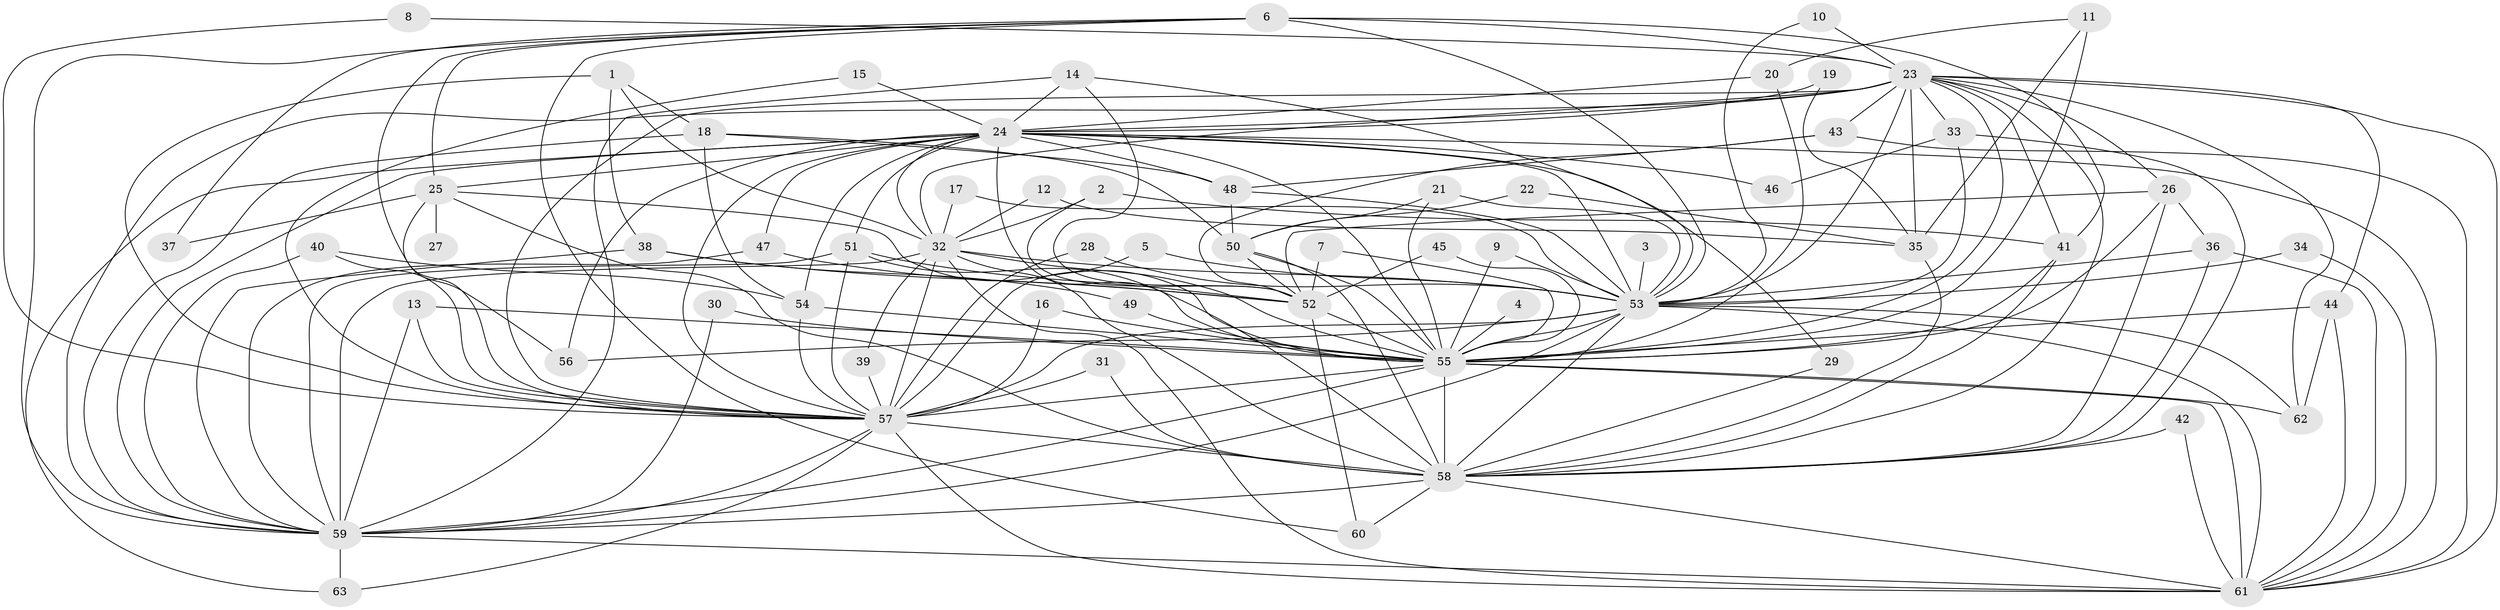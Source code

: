 // original degree distribution, {26: 0.007936507936507936, 18: 0.007936507936507936, 16: 0.007936507936507936, 28: 0.007936507936507936, 21: 0.007936507936507936, 17: 0.015873015873015872, 25: 0.007936507936507936, 22: 0.007936507936507936, 20: 0.007936507936507936, 3: 0.1984126984126984, 6: 0.031746031746031744, 4: 0.1111111111111111, 5: 0.015873015873015872, 11: 0.007936507936507936, 7: 0.015873015873015872, 2: 0.5238095238095238, 14: 0.007936507936507936, 8: 0.007936507936507936}
// Generated by graph-tools (version 1.1) at 2025/49/03/09/25 03:49:35]
// undirected, 63 vertices, 177 edges
graph export_dot {
graph [start="1"]
  node [color=gray90,style=filled];
  1;
  2;
  3;
  4;
  5;
  6;
  7;
  8;
  9;
  10;
  11;
  12;
  13;
  14;
  15;
  16;
  17;
  18;
  19;
  20;
  21;
  22;
  23;
  24;
  25;
  26;
  27;
  28;
  29;
  30;
  31;
  32;
  33;
  34;
  35;
  36;
  37;
  38;
  39;
  40;
  41;
  42;
  43;
  44;
  45;
  46;
  47;
  48;
  49;
  50;
  51;
  52;
  53;
  54;
  55;
  56;
  57;
  58;
  59;
  60;
  61;
  62;
  63;
  1 -- 18 [weight=1.0];
  1 -- 32 [weight=1.0];
  1 -- 38 [weight=1.0];
  1 -- 57 [weight=1.0];
  2 -- 32 [weight=1.0];
  2 -- 41 [weight=1.0];
  2 -- 52 [weight=1.0];
  3 -- 53 [weight=1.0];
  4 -- 55 [weight=2.0];
  5 -- 53 [weight=1.0];
  5 -- 57 [weight=1.0];
  6 -- 23 [weight=2.0];
  6 -- 25 [weight=1.0];
  6 -- 37 [weight=1.0];
  6 -- 41 [weight=1.0];
  6 -- 53 [weight=2.0];
  6 -- 56 [weight=1.0];
  6 -- 59 [weight=1.0];
  6 -- 60 [weight=1.0];
  7 -- 52 [weight=1.0];
  7 -- 55 [weight=1.0];
  8 -- 23 [weight=1.0];
  8 -- 57 [weight=1.0];
  9 -- 53 [weight=1.0];
  9 -- 55 [weight=1.0];
  10 -- 23 [weight=1.0];
  10 -- 53 [weight=1.0];
  11 -- 20 [weight=1.0];
  11 -- 35 [weight=1.0];
  11 -- 55 [weight=1.0];
  12 -- 32 [weight=1.0];
  12 -- 35 [weight=1.0];
  13 -- 55 [weight=1.0];
  13 -- 57 [weight=1.0];
  13 -- 59 [weight=1.0];
  14 -- 24 [weight=1.0];
  14 -- 52 [weight=1.0];
  14 -- 53 [weight=1.0];
  14 -- 59 [weight=1.0];
  15 -- 24 [weight=1.0];
  15 -- 57 [weight=1.0];
  16 -- 55 [weight=1.0];
  16 -- 57 [weight=1.0];
  17 -- 32 [weight=1.0];
  17 -- 53 [weight=1.0];
  18 -- 48 [weight=1.0];
  18 -- 50 [weight=1.0];
  18 -- 54 [weight=1.0];
  18 -- 59 [weight=1.0];
  19 -- 24 [weight=1.0];
  19 -- 35 [weight=1.0];
  20 -- 24 [weight=1.0];
  20 -- 55 [weight=2.0];
  21 -- 50 [weight=1.0];
  21 -- 53 [weight=1.0];
  21 -- 55 [weight=2.0];
  22 -- 35 [weight=1.0];
  22 -- 50 [weight=1.0];
  23 -- 24 [weight=2.0];
  23 -- 26 [weight=2.0];
  23 -- 32 [weight=1.0];
  23 -- 33 [weight=1.0];
  23 -- 35 [weight=1.0];
  23 -- 41 [weight=1.0];
  23 -- 43 [weight=1.0];
  23 -- 44 [weight=1.0];
  23 -- 53 [weight=1.0];
  23 -- 55 [weight=3.0];
  23 -- 57 [weight=1.0];
  23 -- 58 [weight=1.0];
  23 -- 59 [weight=1.0];
  23 -- 61 [weight=1.0];
  23 -- 62 [weight=1.0];
  24 -- 25 [weight=2.0];
  24 -- 29 [weight=1.0];
  24 -- 32 [weight=2.0];
  24 -- 46 [weight=1.0];
  24 -- 47 [weight=1.0];
  24 -- 48 [weight=2.0];
  24 -- 51 [weight=1.0];
  24 -- 53 [weight=1.0];
  24 -- 54 [weight=1.0];
  24 -- 55 [weight=2.0];
  24 -- 56 [weight=1.0];
  24 -- 57 [weight=2.0];
  24 -- 58 [weight=1.0];
  24 -- 59 [weight=1.0];
  24 -- 61 [weight=1.0];
  24 -- 63 [weight=1.0];
  25 -- 27 [weight=2.0];
  25 -- 37 [weight=1.0];
  25 -- 55 [weight=1.0];
  25 -- 57 [weight=1.0];
  25 -- 58 [weight=1.0];
  26 -- 36 [weight=1.0];
  26 -- 52 [weight=1.0];
  26 -- 55 [weight=1.0];
  26 -- 58 [weight=1.0];
  28 -- 53 [weight=1.0];
  28 -- 57 [weight=1.0];
  29 -- 58 [weight=1.0];
  30 -- 55 [weight=1.0];
  30 -- 59 [weight=1.0];
  31 -- 57 [weight=1.0];
  31 -- 58 [weight=1.0];
  32 -- 39 [weight=1.0];
  32 -- 53 [weight=1.0];
  32 -- 55 [weight=2.0];
  32 -- 57 [weight=2.0];
  32 -- 58 [weight=1.0];
  32 -- 59 [weight=2.0];
  32 -- 61 [weight=1.0];
  33 -- 46 [weight=1.0];
  33 -- 53 [weight=1.0];
  33 -- 58 [weight=1.0];
  34 -- 53 [weight=1.0];
  34 -- 61 [weight=1.0];
  35 -- 58 [weight=2.0];
  36 -- 53 [weight=1.0];
  36 -- 58 [weight=1.0];
  36 -- 61 [weight=1.0];
  38 -- 49 [weight=1.0];
  38 -- 52 [weight=1.0];
  38 -- 59 [weight=1.0];
  39 -- 57 [weight=1.0];
  40 -- 54 [weight=1.0];
  40 -- 57 [weight=1.0];
  40 -- 59 [weight=1.0];
  41 -- 55 [weight=1.0];
  41 -- 58 [weight=1.0];
  42 -- 58 [weight=1.0];
  42 -- 61 [weight=1.0];
  43 -- 48 [weight=1.0];
  43 -- 52 [weight=1.0];
  43 -- 61 [weight=1.0];
  44 -- 55 [weight=1.0];
  44 -- 61 [weight=1.0];
  44 -- 62 [weight=1.0];
  45 -- 52 [weight=1.0];
  45 -- 55 [weight=1.0];
  47 -- 52 [weight=1.0];
  47 -- 59 [weight=1.0];
  48 -- 50 [weight=1.0];
  48 -- 53 [weight=1.0];
  49 -- 55 [weight=1.0];
  50 -- 52 [weight=1.0];
  50 -- 55 [weight=1.0];
  50 -- 58 [weight=2.0];
  51 -- 52 [weight=1.0];
  51 -- 55 [weight=1.0];
  51 -- 57 [weight=1.0];
  51 -- 59 [weight=1.0];
  52 -- 55 [weight=2.0];
  52 -- 60 [weight=1.0];
  53 -- 55 [weight=2.0];
  53 -- 56 [weight=1.0];
  53 -- 57 [weight=2.0];
  53 -- 58 [weight=1.0];
  53 -- 59 [weight=1.0];
  53 -- 61 [weight=2.0];
  53 -- 62 [weight=1.0];
  54 -- 55 [weight=2.0];
  54 -- 57 [weight=1.0];
  55 -- 57 [weight=2.0];
  55 -- 58 [weight=3.0];
  55 -- 59 [weight=2.0];
  55 -- 61 [weight=2.0];
  55 -- 62 [weight=1.0];
  57 -- 58 [weight=1.0];
  57 -- 59 [weight=1.0];
  57 -- 61 [weight=1.0];
  57 -- 63 [weight=1.0];
  58 -- 59 [weight=1.0];
  58 -- 60 [weight=2.0];
  58 -- 61 [weight=2.0];
  59 -- 61 [weight=1.0];
  59 -- 63 [weight=1.0];
}
